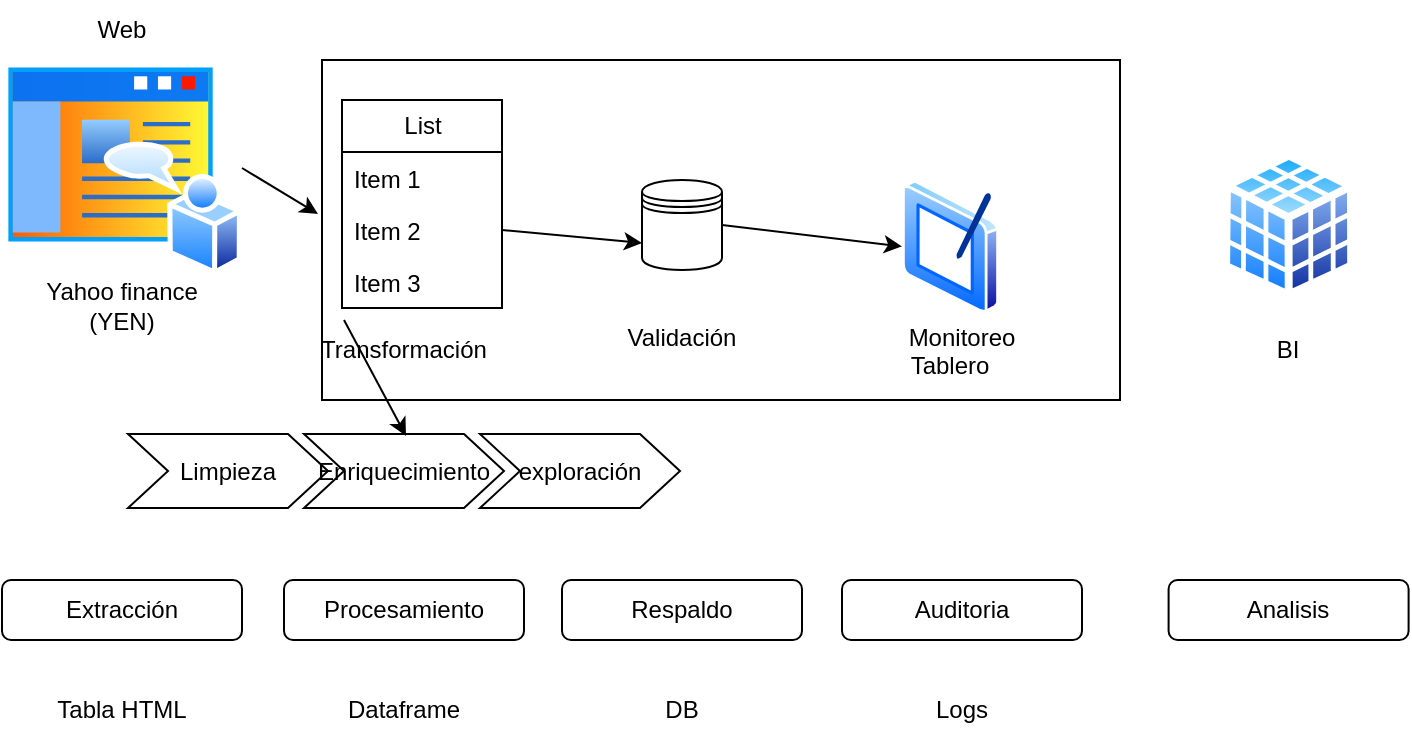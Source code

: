 <mxfile>
    <diagram id="v9oPREWqPhOQNOBHQY1Z" name="Página-1">
        <mxGraphModel dx="1220" dy="531" grid="1" gridSize="10" guides="1" tooltips="1" connect="1" arrows="1" fold="1" page="1" pageScale="1" pageWidth="827" pageHeight="1169" math="0" shadow="0">
            <root>
                <mxCell id="0"/>
                <mxCell id="1" parent="0"/>
                <mxCell id="2" value="Extracción" style="rounded=1;whiteSpace=wrap;html=1;" vertex="1" parent="1">
                    <mxGeometry x="20" y="330" width="120" height="30" as="geometry"/>
                </mxCell>
                <mxCell id="4" value="Tabla HTML" style="text;html=1;align=center;verticalAlign=middle;whiteSpace=wrap;rounded=0;" vertex="1" parent="1">
                    <mxGeometry x="20" y="380" width="120" height="30" as="geometry"/>
                </mxCell>
                <mxCell id="5" value="Procesamiento" style="rounded=1;whiteSpace=wrap;html=1;" vertex="1" parent="1">
                    <mxGeometry x="161" y="330" width="120" height="30" as="geometry"/>
                </mxCell>
                <mxCell id="6" value="Dataframe" style="text;html=1;align=center;verticalAlign=middle;whiteSpace=wrap;rounded=0;" vertex="1" parent="1">
                    <mxGeometry x="161" y="380" width="120" height="30" as="geometry"/>
                </mxCell>
                <mxCell id="7" value="Respaldo" style="rounded=1;whiteSpace=wrap;html=1;" vertex="1" parent="1">
                    <mxGeometry x="300" y="330" width="120" height="30" as="geometry"/>
                </mxCell>
                <mxCell id="8" value="DB" style="text;html=1;align=center;verticalAlign=middle;whiteSpace=wrap;rounded=0;" vertex="1" parent="1">
                    <mxGeometry x="300" y="380" width="120" height="30" as="geometry"/>
                </mxCell>
                <mxCell id="9" value="Auditoria" style="rounded=1;whiteSpace=wrap;html=1;" vertex="1" parent="1">
                    <mxGeometry x="440" y="330" width="120" height="30" as="geometry"/>
                </mxCell>
                <mxCell id="10" value="Logs" style="text;html=1;align=center;verticalAlign=middle;whiteSpace=wrap;rounded=0;" vertex="1" parent="1">
                    <mxGeometry x="440" y="380" width="120" height="30" as="geometry"/>
                </mxCell>
                <mxCell id="11" value="" style="image;aspect=fixed;perimeter=ellipsePerimeter;html=1;align=center;shadow=0;dashed=0;spacingTop=3;image=img/lib/active_directory/home_page.svg;" vertex="1" parent="1">
                    <mxGeometry x="20" y="70" width="120" height="108" as="geometry"/>
                </mxCell>
                <mxCell id="12" value="Web" style="text;html=1;align=center;verticalAlign=middle;whiteSpace=wrap;rounded=0;" vertex="1" parent="1">
                    <mxGeometry x="50" y="40" width="60" height="30" as="geometry"/>
                </mxCell>
                <mxCell id="13" value="Yahoo finance&lt;br&gt;(YEN)" style="text;html=1;align=center;verticalAlign=middle;whiteSpace=wrap;rounded=0;" vertex="1" parent="1">
                    <mxGeometry x="30" y="178" width="100" height="30" as="geometry"/>
                </mxCell>
                <mxCell id="14" value="" style="rounded=0;whiteSpace=wrap;html=1;" vertex="1" parent="1">
                    <mxGeometry x="180" y="70" width="399" height="170" as="geometry"/>
                </mxCell>
                <mxCell id="35" style="edgeStyle=none;html=1;exitX=1;exitY=0.5;exitDx=0;exitDy=0;entryX=0;entryY=0.5;entryDx=0;entryDy=0;" edge="1" parent="1" source="15" target="28">
                    <mxGeometry relative="1" as="geometry"/>
                </mxCell>
                <mxCell id="15" value="" style="shape=datastore;whiteSpace=wrap;html=1;" vertex="1" parent="1">
                    <mxGeometry x="340" y="130" width="40" height="45" as="geometry"/>
                </mxCell>
                <mxCell id="16" value="List" style="swimlane;fontStyle=0;childLayout=stackLayout;horizontal=1;startSize=26;fillColor=none;horizontalStack=0;resizeParent=1;resizeParentMax=0;resizeLast=0;collapsible=1;marginBottom=0;html=1;" vertex="1" parent="1">
                    <mxGeometry x="190" y="90" width="80" height="104" as="geometry"/>
                </mxCell>
                <mxCell id="17" value="Item 1" style="text;strokeColor=none;fillColor=none;align=left;verticalAlign=top;spacingLeft=4;spacingRight=4;overflow=hidden;rotatable=0;points=[[0,0.5],[1,0.5]];portConstraint=eastwest;whiteSpace=wrap;html=1;" vertex="1" parent="16">
                    <mxGeometry y="26" width="80" height="26" as="geometry"/>
                </mxCell>
                <mxCell id="18" value="Item 2" style="text;strokeColor=none;fillColor=none;align=left;verticalAlign=top;spacingLeft=4;spacingRight=4;overflow=hidden;rotatable=0;points=[[0,0.5],[1,0.5]];portConstraint=eastwest;whiteSpace=wrap;html=1;" vertex="1" parent="16">
                    <mxGeometry y="52" width="80" height="26" as="geometry"/>
                </mxCell>
                <mxCell id="19" value="Item 3" style="text;strokeColor=none;fillColor=none;align=left;verticalAlign=top;spacingLeft=4;spacingRight=4;overflow=hidden;rotatable=0;points=[[0,0.5],[1,0.5]];portConstraint=eastwest;whiteSpace=wrap;html=1;" vertex="1" parent="16">
                    <mxGeometry y="78" width="80" height="26" as="geometry"/>
                </mxCell>
                <mxCell id="20" value="Transformación" style="text;html=1;align=center;verticalAlign=middle;whiteSpace=wrap;rounded=0;" vertex="1" parent="1">
                    <mxGeometry x="161" y="200" width="120" height="30" as="geometry"/>
                </mxCell>
                <mxCell id="21" value="Validación&lt;span style=&quot;font-family: monospace; font-size: 0px; text-align: start; text-wrap-mode: nowrap;&quot;&gt;%3CmxGraphModel%3E%3Croot%3E%3CmxCell%20id%3D%220%22%2F%3E%3CmxCell%20id%3D%221%22%20parent%3D%220%22%2F%3E%3CmxCell%20id%3D%222%22%20value%3D%22Dataframe%22%20style%3D%22text%3Bhtml%3D1%3Balign%3Dcenter%3BverticalAlign%3Dmiddle%3BwhiteSpace%3Dwrap%3Brounded%3D0%3B%22%20vertex%3D%221%22%20parent%3D%221%22%3E%3CmxGeometry%20x%3D%22161%22%20y%3D%22380%22%20width%3D%22120%22%20height%3D%2230%22%20as%3D%22geometry%22%2F%3E%3C%2FmxCell%3E%3C%2Froot%3E%3C%2FmxGraphModel%3E&lt;/span&gt;" style="text;html=1;align=center;verticalAlign=middle;whiteSpace=wrap;rounded=0;" vertex="1" parent="1">
                    <mxGeometry x="300" y="194" width="120" height="30" as="geometry"/>
                </mxCell>
                <mxCell id="22" value="Monitoreo" style="text;html=1;align=center;verticalAlign=middle;whiteSpace=wrap;rounded=0;" vertex="1" parent="1">
                    <mxGeometry x="440" y="194" width="120" height="30" as="geometry"/>
                </mxCell>
                <mxCell id="23" value="" style="swimlane;childLayout=stackLayout;horizontal=1;fillColor=none;horizontalStack=1;resizeParent=1;resizeParentMax=0;resizeLast=0;collapsible=0;strokeColor=none;stackBorder=10;stackSpacing=-12;resizable=1;align=center;points=[];whiteSpace=wrap;html=1;" vertex="1" parent="1">
                    <mxGeometry x="73" y="224" width="296" height="80" as="geometry"/>
                </mxCell>
                <mxCell id="24" value="Limpieza" style="shape=step;perimeter=stepPerimeter;fixedSize=1;points=[];whiteSpace=wrap;html=1;" vertex="1" parent="23">
                    <mxGeometry x="10" y="33" width="100" height="37" as="geometry"/>
                </mxCell>
                <mxCell id="25" value="Enriquecimiento" style="shape=step;perimeter=stepPerimeter;fixedSize=1;points=[];whiteSpace=wrap;html=1;" vertex="1" parent="23">
                    <mxGeometry x="98" y="33" width="100" height="37" as="geometry"/>
                </mxCell>
                <mxCell id="26" value="exploración" style="shape=step;perimeter=stepPerimeter;fixedSize=1;points=[];whiteSpace=wrap;html=1;" vertex="1" parent="23">
                    <mxGeometry x="186" y="33" width="100" height="37" as="geometry"/>
                </mxCell>
                <mxCell id="28" value="" style="image;aspect=fixed;perimeter=ellipsePerimeter;html=1;align=center;shadow=0;dashed=0;spacingTop=3;image=img/lib/active_directory/tablet_pc.svg;" vertex="1" parent="1">
                    <mxGeometry x="470" y="130" width="48.5" height="66.44" as="geometry"/>
                </mxCell>
                <mxCell id="29" value="Tablero" style="text;html=1;align=center;verticalAlign=middle;whiteSpace=wrap;rounded=0;" vertex="1" parent="1">
                    <mxGeometry x="434.25" y="208" width="120" height="30" as="geometry"/>
                </mxCell>
                <mxCell id="31" style="edgeStyle=none;html=1;exitX=1;exitY=0.5;exitDx=0;exitDy=0;entryX=0;entryY=0.7;entryDx=0;entryDy=0;" edge="1" parent="1" source="18" target="15">
                    <mxGeometry relative="1" as="geometry"/>
                </mxCell>
                <mxCell id="33" style="edgeStyle=none;html=1;exitX=1;exitY=0.5;exitDx=0;exitDy=0;entryX=-0.005;entryY=0.453;entryDx=0;entryDy=0;entryPerimeter=0;" edge="1" parent="1" source="11" target="14">
                    <mxGeometry relative="1" as="geometry"/>
                </mxCell>
                <mxCell id="34" style="edgeStyle=none;html=1;exitX=0.25;exitY=0;exitDx=0;exitDy=0;entryX=0.51;entryY=0.027;entryDx=0;entryDy=0;entryPerimeter=0;" edge="1" parent="1" source="20" target="25">
                    <mxGeometry relative="1" as="geometry"/>
                </mxCell>
                <mxCell id="36" value="" style="image;aspect=fixed;perimeter=ellipsePerimeter;html=1;align=center;shadow=0;dashed=0;spacingTop=3;image=img/lib/active_directory/database_cube.svg;" vertex="1" parent="1">
                    <mxGeometry x="630" y="115.5" width="66.6" height="74" as="geometry"/>
                </mxCell>
                <mxCell id="37" value="Analisis" style="rounded=1;whiteSpace=wrap;html=1;" vertex="1" parent="1">
                    <mxGeometry x="603.3" y="330" width="120" height="30" as="geometry"/>
                </mxCell>
                <mxCell id="38" value="BI" style="text;html=1;align=center;verticalAlign=middle;whiteSpace=wrap;rounded=0;" vertex="1" parent="1">
                    <mxGeometry x="603.3" y="200" width="120" height="30" as="geometry"/>
                </mxCell>
            </root>
        </mxGraphModel>
    </diagram>
</mxfile>